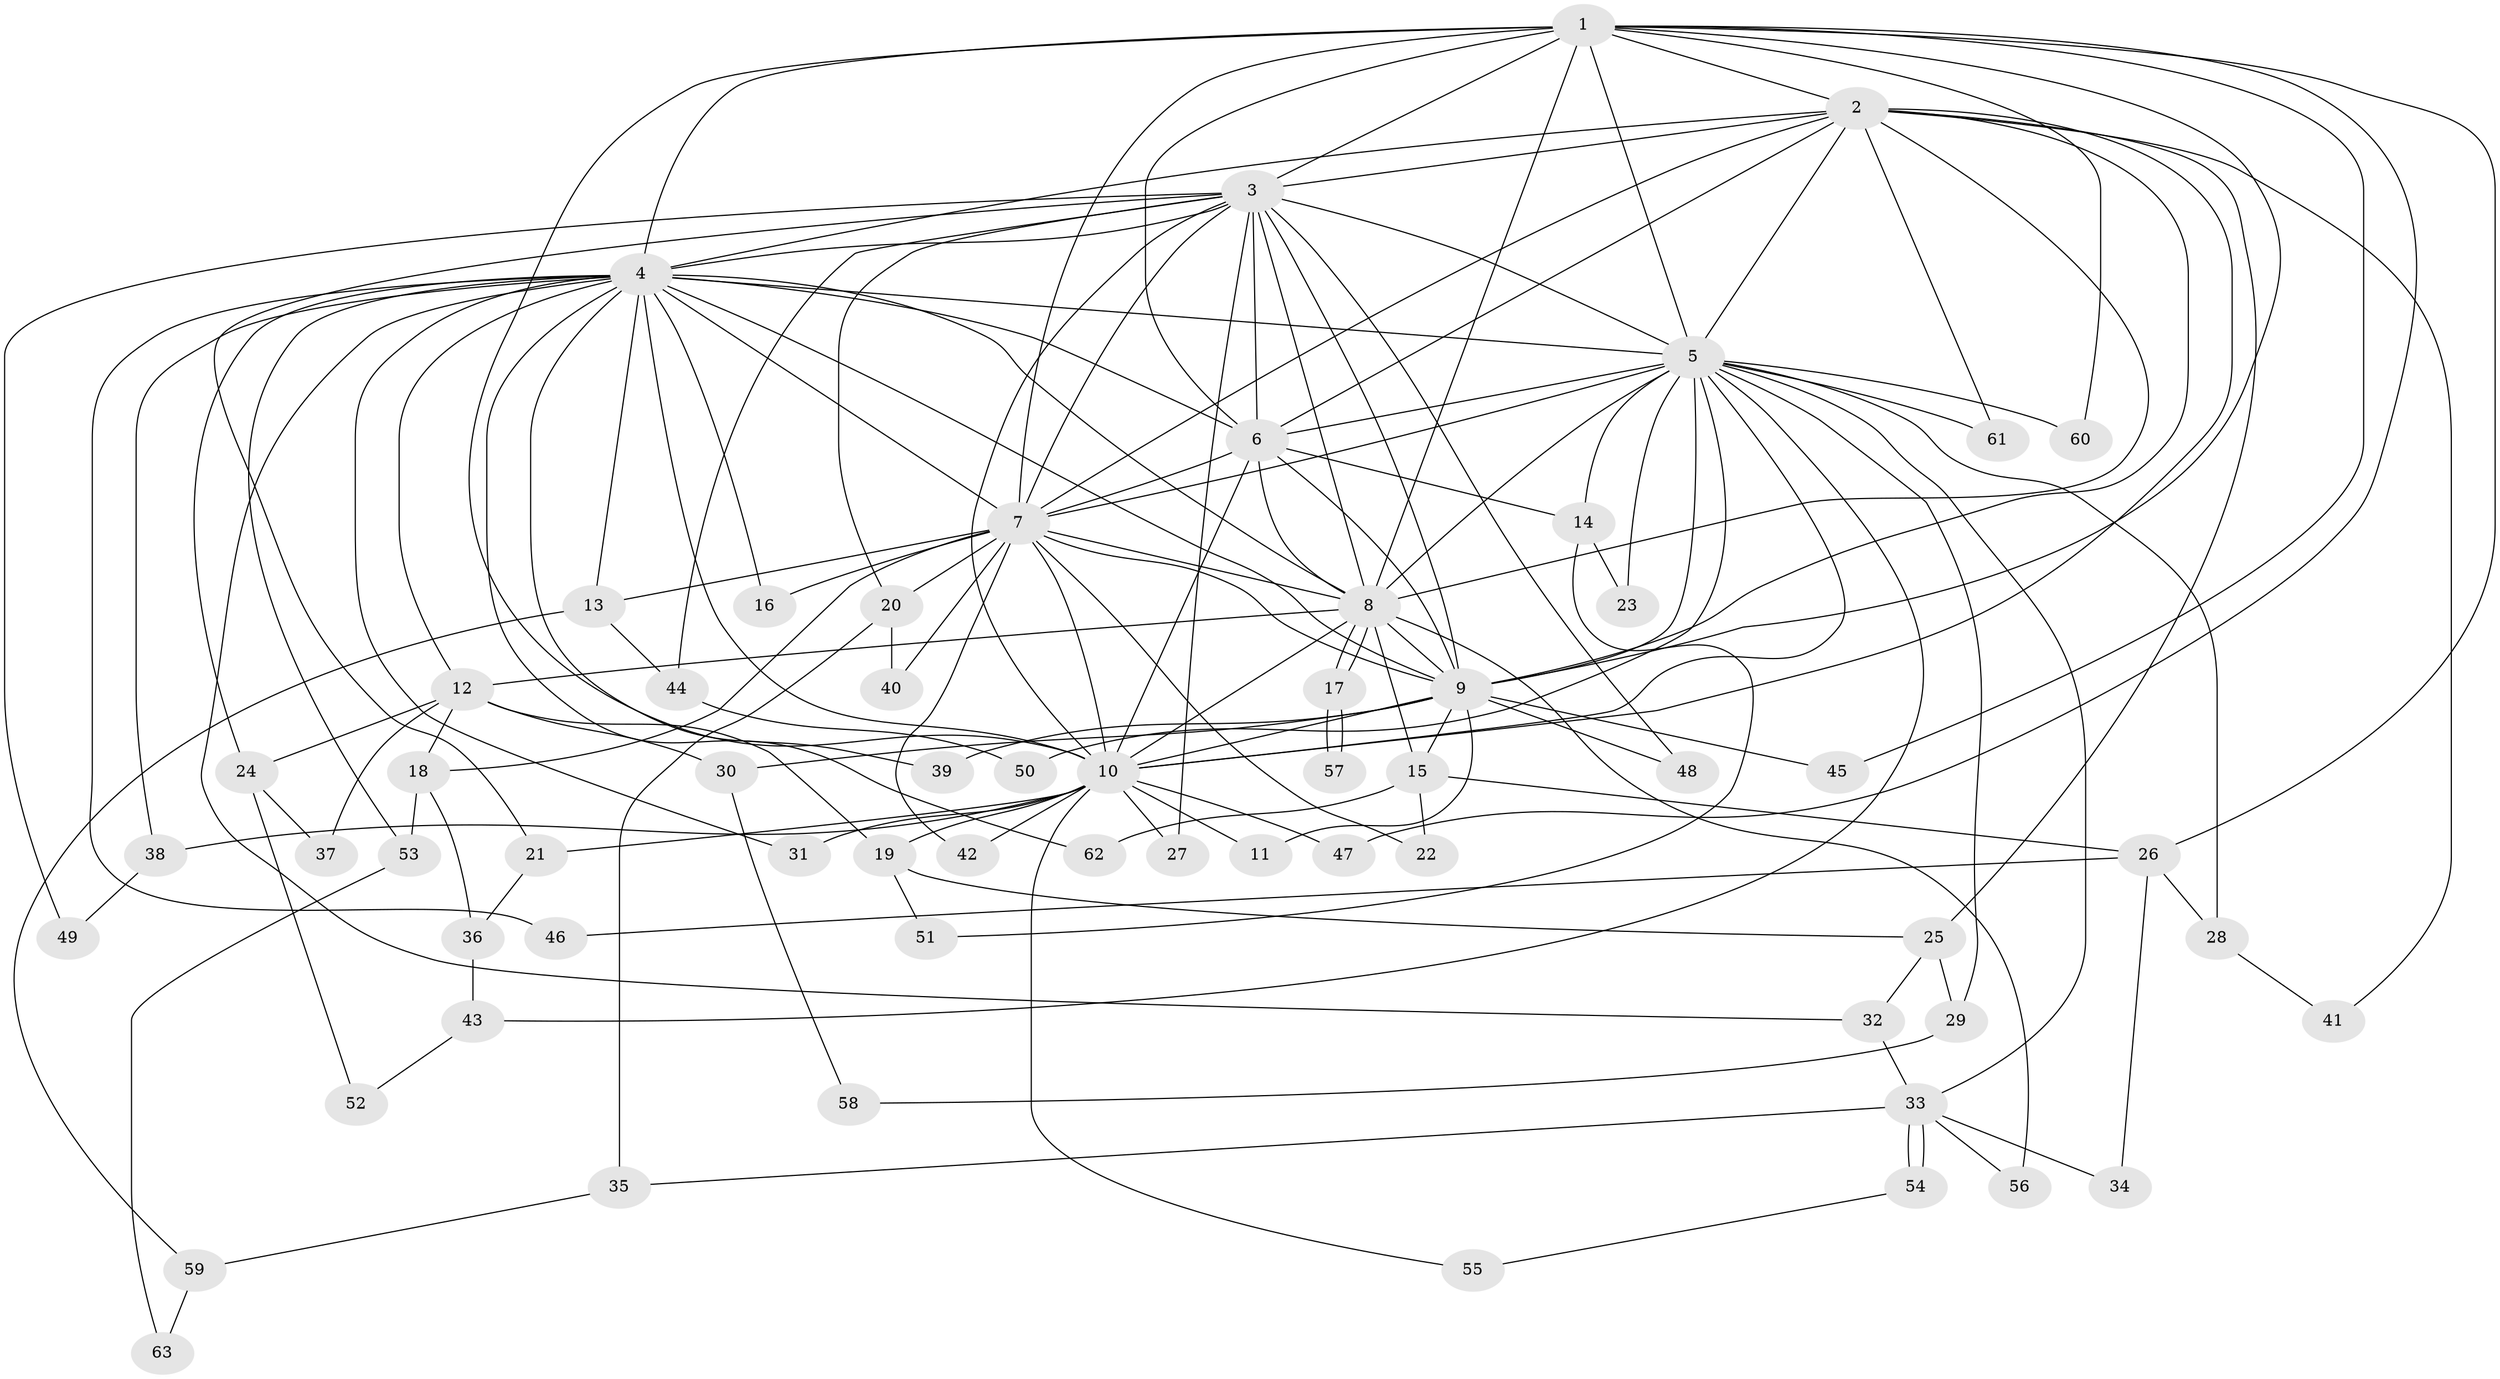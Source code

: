 // Generated by graph-tools (version 1.1) at 2025/25/03/09/25 03:25:45]
// undirected, 63 vertices, 151 edges
graph export_dot {
graph [start="1"]
  node [color=gray90,style=filled];
  1;
  2;
  3;
  4;
  5;
  6;
  7;
  8;
  9;
  10;
  11;
  12;
  13;
  14;
  15;
  16;
  17;
  18;
  19;
  20;
  21;
  22;
  23;
  24;
  25;
  26;
  27;
  28;
  29;
  30;
  31;
  32;
  33;
  34;
  35;
  36;
  37;
  38;
  39;
  40;
  41;
  42;
  43;
  44;
  45;
  46;
  47;
  48;
  49;
  50;
  51;
  52;
  53;
  54;
  55;
  56;
  57;
  58;
  59;
  60;
  61;
  62;
  63;
  1 -- 2;
  1 -- 3;
  1 -- 4;
  1 -- 5;
  1 -- 6;
  1 -- 7;
  1 -- 8;
  1 -- 9;
  1 -- 10;
  1 -- 26;
  1 -- 45;
  1 -- 47;
  1 -- 60;
  2 -- 3;
  2 -- 4;
  2 -- 5;
  2 -- 6;
  2 -- 7;
  2 -- 8;
  2 -- 9;
  2 -- 10;
  2 -- 25;
  2 -- 41;
  2 -- 61;
  3 -- 4;
  3 -- 5;
  3 -- 6;
  3 -- 7;
  3 -- 8;
  3 -- 9;
  3 -- 10;
  3 -- 20;
  3 -- 21;
  3 -- 27;
  3 -- 44;
  3 -- 48;
  3 -- 49;
  4 -- 5;
  4 -- 6;
  4 -- 7;
  4 -- 8;
  4 -- 9;
  4 -- 10;
  4 -- 12;
  4 -- 13;
  4 -- 16;
  4 -- 24;
  4 -- 31;
  4 -- 32;
  4 -- 38;
  4 -- 39;
  4 -- 46;
  4 -- 53;
  4 -- 62;
  5 -- 6;
  5 -- 7;
  5 -- 8;
  5 -- 9;
  5 -- 10;
  5 -- 14;
  5 -- 23;
  5 -- 28;
  5 -- 29;
  5 -- 33;
  5 -- 43;
  5 -- 50;
  5 -- 60;
  5 -- 61;
  6 -- 7;
  6 -- 8;
  6 -- 9;
  6 -- 10;
  6 -- 14;
  7 -- 8;
  7 -- 9;
  7 -- 10;
  7 -- 13;
  7 -- 16;
  7 -- 18;
  7 -- 20;
  7 -- 22;
  7 -- 40;
  7 -- 42;
  8 -- 9;
  8 -- 10;
  8 -- 12;
  8 -- 15;
  8 -- 17;
  8 -- 17;
  8 -- 56;
  9 -- 10;
  9 -- 11;
  9 -- 15;
  9 -- 30;
  9 -- 39;
  9 -- 45;
  9 -- 48;
  10 -- 11;
  10 -- 19;
  10 -- 21;
  10 -- 27;
  10 -- 31;
  10 -- 38;
  10 -- 42;
  10 -- 47;
  10 -- 55;
  12 -- 18;
  12 -- 19;
  12 -- 24;
  12 -- 30;
  12 -- 37;
  13 -- 44;
  13 -- 59;
  14 -- 23;
  14 -- 51;
  15 -- 22;
  15 -- 26;
  15 -- 62;
  17 -- 57;
  17 -- 57;
  18 -- 36;
  18 -- 53;
  19 -- 25;
  19 -- 51;
  20 -- 35;
  20 -- 40;
  21 -- 36;
  24 -- 37;
  24 -- 52;
  25 -- 29;
  25 -- 32;
  26 -- 28;
  26 -- 34;
  26 -- 46;
  28 -- 41;
  29 -- 58;
  30 -- 58;
  32 -- 33;
  33 -- 34;
  33 -- 35;
  33 -- 54;
  33 -- 54;
  33 -- 56;
  35 -- 59;
  36 -- 43;
  38 -- 49;
  43 -- 52;
  44 -- 50;
  53 -- 63;
  54 -- 55;
  59 -- 63;
}
